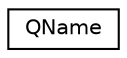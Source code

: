 digraph "Graphical Class Hierarchy"
{
  edge [fontname="Helvetica",fontsize="10",labelfontname="Helvetica",labelfontsize="10"];
  node [fontname="Helvetica",fontsize="10",shape=record];
  rankdir="LR";
  Node1 [label="QName",height=0.2,width=0.4,color="black", fillcolor="white", style="filled",URL="$class_q_name.html"];
}
